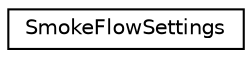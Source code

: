 digraph G
{
  edge [fontname="Helvetica",fontsize="10",labelfontname="Helvetica",labelfontsize="10"];
  node [fontname="Helvetica",fontsize="10",shape=record];
  rankdir=LR;
  Node1 [label="SmokeFlowSettings",height=0.2,width=0.4,color="black", fillcolor="white", style="filled",URL="$db/dbe/structSmokeFlowSettings.html"];
}
